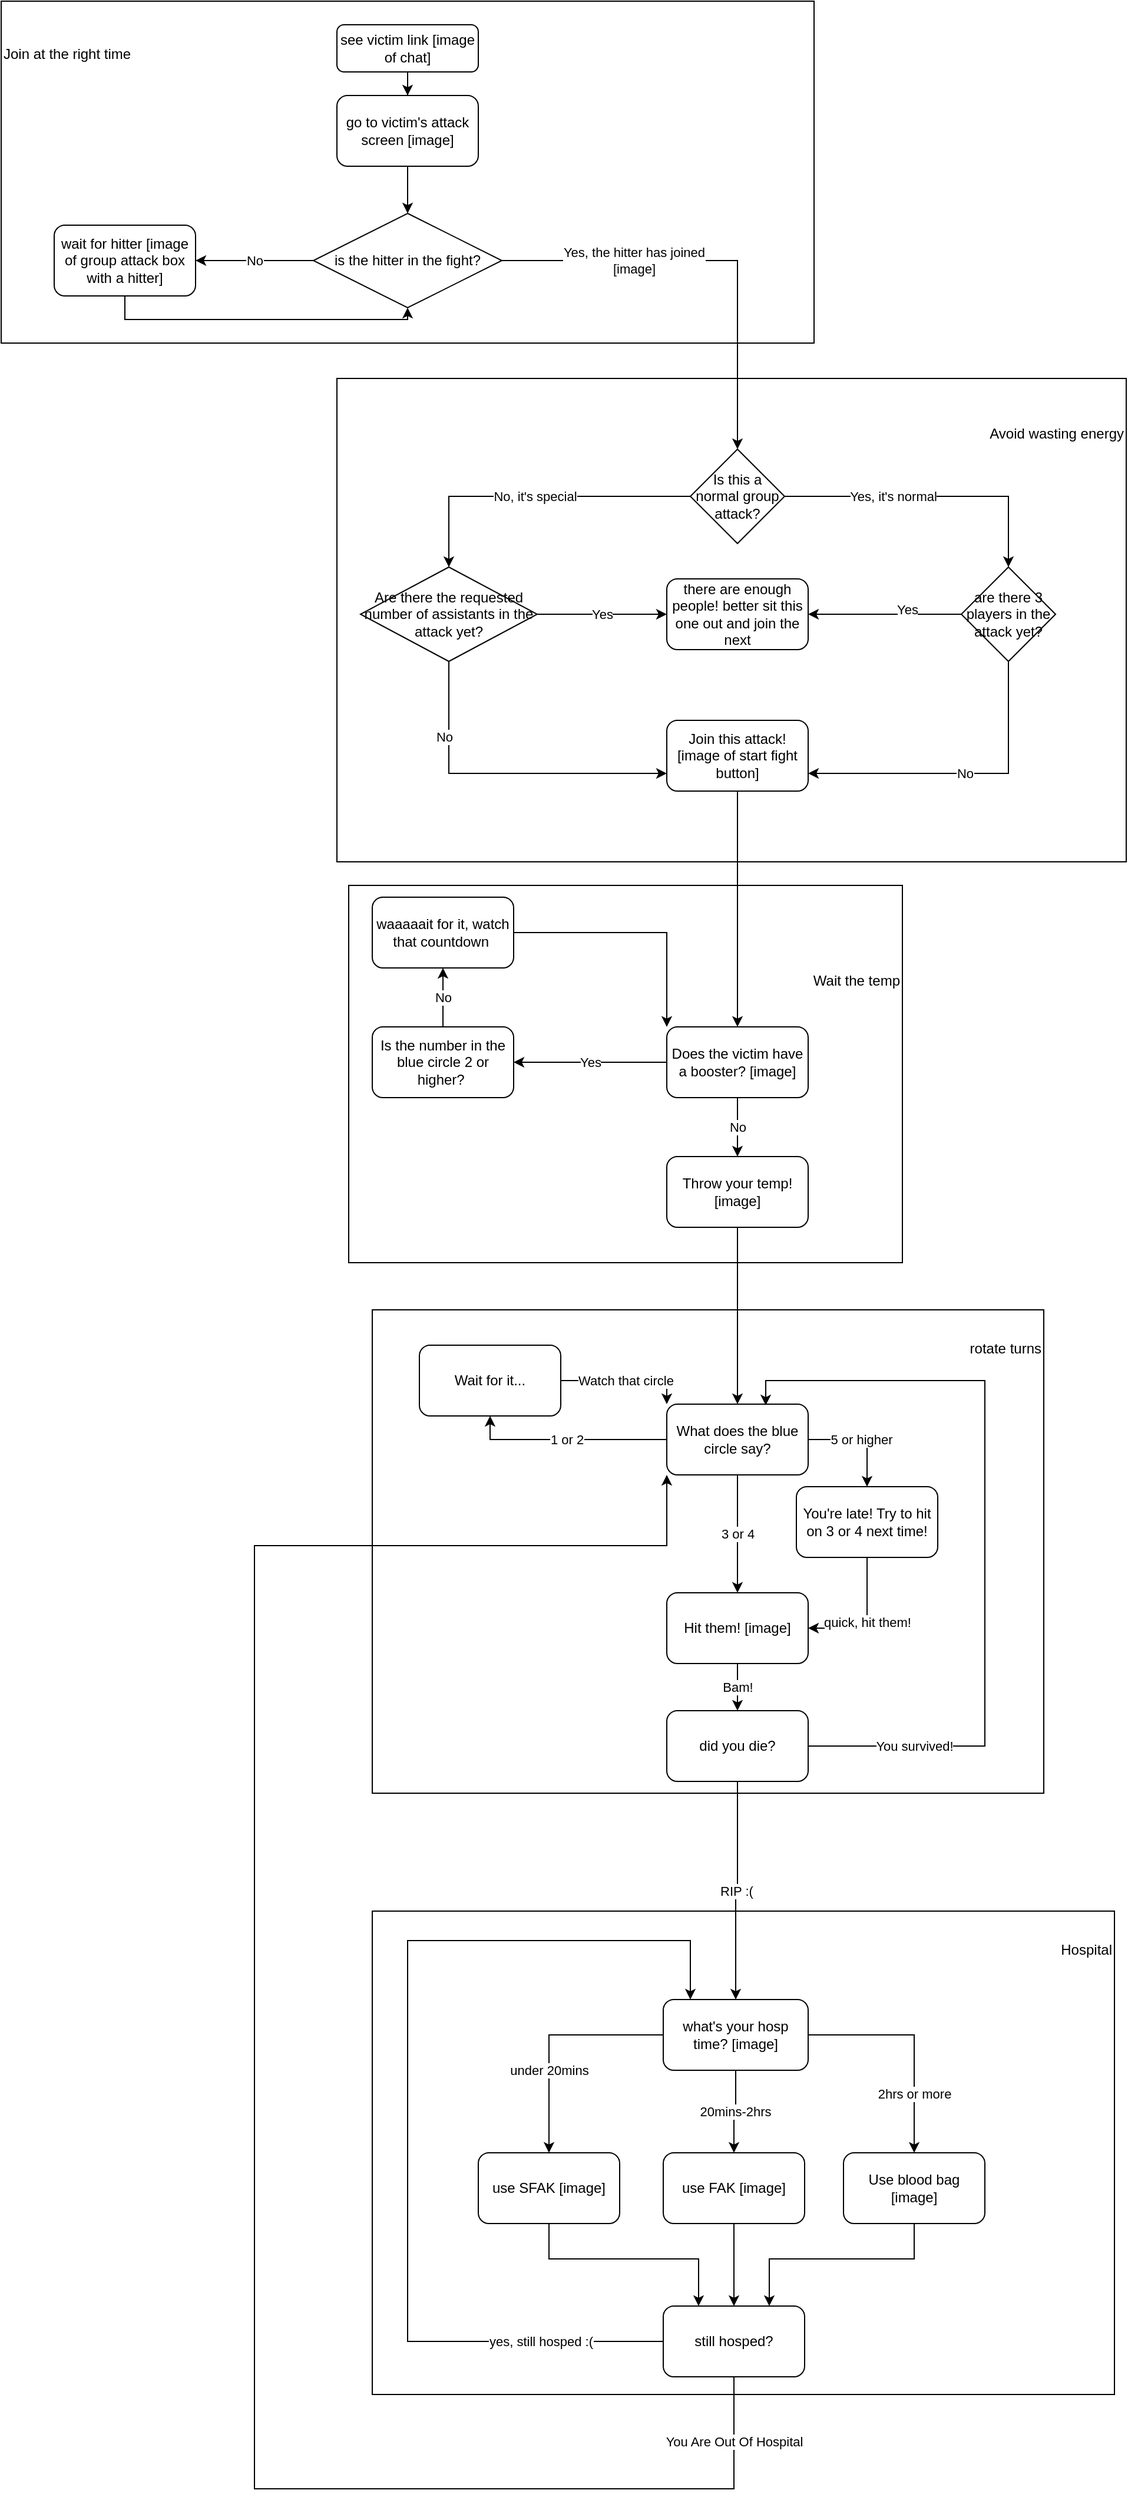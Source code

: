 <mxfile version="15.8.6" type="github">
  <diagram id="C5RBs43oDa-KdzZeNtuy" name="Page-1">
    <mxGraphModel dx="2209" dy="773" grid="1" gridSize="10" guides="1" tooltips="1" connect="1" arrows="1" fold="1" page="1" pageScale="1" pageWidth="827" pageHeight="1169" math="0" shadow="0">
      <root>
        <mxCell id="WIyWlLk6GJQsqaUBKTNV-0" />
        <mxCell id="WIyWlLk6GJQsqaUBKTNV-1" parent="WIyWlLk6GJQsqaUBKTNV-0" />
        <mxCell id="d0LsyiPQaal6j7EJQ6Qx-78" value="" style="group" vertex="1" connectable="0" parent="WIyWlLk6GJQsqaUBKTNV-1">
          <mxGeometry x="160" y="820" width="470" height="320" as="geometry" />
        </mxCell>
        <mxCell id="d0LsyiPQaal6j7EJQ6Qx-42" value="Wait the temp&lt;br&gt;&lt;br&gt;&lt;br&gt;&lt;br&gt;&lt;br&gt;&lt;br&gt;&lt;br&gt;&lt;br&gt;&lt;br&gt;&lt;br&gt;&lt;br&gt;&lt;br&gt;" style="rounded=0;whiteSpace=wrap;html=1;align=right;" vertex="1" parent="d0LsyiPQaal6j7EJQ6Qx-78">
          <mxGeometry width="470" height="320" as="geometry" />
        </mxCell>
        <mxCell id="d0LsyiPQaal6j7EJQ6Qx-33" value="Does the victim have a booster? [image]" style="rounded=1;whiteSpace=wrap;html=1;" vertex="1" parent="d0LsyiPQaal6j7EJQ6Qx-78">
          <mxGeometry x="270" y="120" width="120" height="60" as="geometry" />
        </mxCell>
        <mxCell id="d0LsyiPQaal6j7EJQ6Qx-34" value="Is the number in the blue circle 2 or higher?&amp;nbsp;" style="rounded=1;whiteSpace=wrap;html=1;" vertex="1" parent="d0LsyiPQaal6j7EJQ6Qx-78">
          <mxGeometry x="20" y="120" width="120" height="60" as="geometry" />
        </mxCell>
        <mxCell id="d0LsyiPQaal6j7EJQ6Qx-36" value="Yes" style="edgeStyle=orthogonalEdgeStyle;rounded=0;orthogonalLoop=1;jettySize=auto;html=1;entryX=1;entryY=0.5;entryDx=0;entryDy=0;" edge="1" parent="d0LsyiPQaal6j7EJQ6Qx-78" source="d0LsyiPQaal6j7EJQ6Qx-33" target="d0LsyiPQaal6j7EJQ6Qx-34">
          <mxGeometry relative="1" as="geometry" />
        </mxCell>
        <mxCell id="d0LsyiPQaal6j7EJQ6Qx-38" style="edgeStyle=orthogonalEdgeStyle;rounded=0;orthogonalLoop=1;jettySize=auto;html=1;entryX=0;entryY=0;entryDx=0;entryDy=0;" edge="1" parent="d0LsyiPQaal6j7EJQ6Qx-78" source="d0LsyiPQaal6j7EJQ6Qx-35" target="d0LsyiPQaal6j7EJQ6Qx-33">
          <mxGeometry relative="1" as="geometry" />
        </mxCell>
        <mxCell id="d0LsyiPQaal6j7EJQ6Qx-35" value="waaaaait for it, watch that countdown&amp;nbsp;" style="rounded=1;whiteSpace=wrap;html=1;" vertex="1" parent="d0LsyiPQaal6j7EJQ6Qx-78">
          <mxGeometry x="20" y="10" width="120" height="60" as="geometry" />
        </mxCell>
        <mxCell id="d0LsyiPQaal6j7EJQ6Qx-37" value="No" style="edgeStyle=orthogonalEdgeStyle;rounded=0;orthogonalLoop=1;jettySize=auto;html=1;entryX=0.5;entryY=1;entryDx=0;entryDy=0;" edge="1" parent="d0LsyiPQaal6j7EJQ6Qx-78" source="d0LsyiPQaal6j7EJQ6Qx-34" target="d0LsyiPQaal6j7EJQ6Qx-35">
          <mxGeometry relative="1" as="geometry" />
        </mxCell>
        <mxCell id="d0LsyiPQaal6j7EJQ6Qx-40" value="Throw your temp! [image]" style="rounded=1;whiteSpace=wrap;html=1;" vertex="1" parent="d0LsyiPQaal6j7EJQ6Qx-78">
          <mxGeometry x="270" y="230" width="120" height="60" as="geometry" />
        </mxCell>
        <mxCell id="d0LsyiPQaal6j7EJQ6Qx-41" value="No" style="edgeStyle=orthogonalEdgeStyle;rounded=0;orthogonalLoop=1;jettySize=auto;html=1;" edge="1" parent="d0LsyiPQaal6j7EJQ6Qx-78" source="d0LsyiPQaal6j7EJQ6Qx-33" target="d0LsyiPQaal6j7EJQ6Qx-40">
          <mxGeometry relative="1" as="geometry" />
        </mxCell>
        <mxCell id="d0LsyiPQaal6j7EJQ6Qx-79" value="" style="group" vertex="1" connectable="0" parent="WIyWlLk6GJQsqaUBKTNV-1">
          <mxGeometry x="180" y="1180" width="570" height="410" as="geometry" />
        </mxCell>
        <mxCell id="d0LsyiPQaal6j7EJQ6Qx-54" value="rotate turns&lt;br&gt;&lt;br&gt;&lt;br&gt;&lt;br&gt;&lt;br&gt;&lt;br&gt;&lt;br&gt;&lt;br&gt;&lt;br&gt;&lt;br&gt;&lt;br&gt;&lt;br&gt;&lt;br&gt;&lt;br&gt;&lt;br&gt;&lt;br&gt;&lt;br&gt;&lt;br&gt;&lt;br&gt;&lt;br&gt;&lt;br&gt;&lt;br&gt;&lt;br&gt;&lt;br&gt;&lt;br&gt;" style="rounded=0;whiteSpace=wrap;html=1;align=right;" vertex="1" parent="d0LsyiPQaal6j7EJQ6Qx-79">
          <mxGeometry width="570" height="410" as="geometry" />
        </mxCell>
        <mxCell id="d0LsyiPQaal6j7EJQ6Qx-44" value="What does the blue circle say?" style="rounded=1;whiteSpace=wrap;html=1;" vertex="1" parent="d0LsyiPQaal6j7EJQ6Qx-79">
          <mxGeometry x="250" y="80" width="120" height="60" as="geometry" />
        </mxCell>
        <mxCell id="d0LsyiPQaal6j7EJQ6Qx-52" value="Watch that circle" style="edgeStyle=orthogonalEdgeStyle;rounded=0;orthogonalLoop=1;jettySize=auto;html=1;entryX=0;entryY=0;entryDx=0;entryDy=0;" edge="1" parent="d0LsyiPQaal6j7EJQ6Qx-79" source="d0LsyiPQaal6j7EJQ6Qx-46" target="d0LsyiPQaal6j7EJQ6Qx-44">
          <mxGeometry relative="1" as="geometry" />
        </mxCell>
        <mxCell id="d0LsyiPQaal6j7EJQ6Qx-46" value="Wait for it..." style="rounded=1;whiteSpace=wrap;html=1;" vertex="1" parent="d0LsyiPQaal6j7EJQ6Qx-79">
          <mxGeometry x="40" y="30" width="120" height="60" as="geometry" />
        </mxCell>
        <mxCell id="d0LsyiPQaal6j7EJQ6Qx-49" value="1 or 2" style="edgeStyle=orthogonalEdgeStyle;rounded=0;orthogonalLoop=1;jettySize=auto;html=1;entryX=0.5;entryY=1;entryDx=0;entryDy=0;" edge="1" parent="d0LsyiPQaal6j7EJQ6Qx-79" source="d0LsyiPQaal6j7EJQ6Qx-44" target="d0LsyiPQaal6j7EJQ6Qx-46">
          <mxGeometry relative="1" as="geometry" />
        </mxCell>
        <mxCell id="d0LsyiPQaal6j7EJQ6Qx-47" value="You&#39;re late! Try to hit on 3 or 4 next time!" style="rounded=1;whiteSpace=wrap;html=1;" vertex="1" parent="d0LsyiPQaal6j7EJQ6Qx-79">
          <mxGeometry x="360" y="150" width="120" height="60" as="geometry" />
        </mxCell>
        <mxCell id="d0LsyiPQaal6j7EJQ6Qx-48" value="5 or higher" style="edgeStyle=orthogonalEdgeStyle;rounded=0;orthogonalLoop=1;jettySize=auto;html=1;entryX=0.5;entryY=0;entryDx=0;entryDy=0;exitX=1;exitY=0.5;exitDx=0;exitDy=0;" edge="1" parent="d0LsyiPQaal6j7EJQ6Qx-79" source="d0LsyiPQaal6j7EJQ6Qx-44" target="d0LsyiPQaal6j7EJQ6Qx-47">
          <mxGeometry relative="1" as="geometry" />
        </mxCell>
        <mxCell id="d0LsyiPQaal6j7EJQ6Qx-50" value="Hit them! [image]" style="rounded=1;whiteSpace=wrap;html=1;" vertex="1" parent="d0LsyiPQaal6j7EJQ6Qx-79">
          <mxGeometry x="250" y="240" width="120" height="60" as="geometry" />
        </mxCell>
        <mxCell id="d0LsyiPQaal6j7EJQ6Qx-51" value="3 or 4" style="edgeStyle=orthogonalEdgeStyle;rounded=0;orthogonalLoop=1;jettySize=auto;html=1;" edge="1" parent="d0LsyiPQaal6j7EJQ6Qx-79" source="d0LsyiPQaal6j7EJQ6Qx-44" target="d0LsyiPQaal6j7EJQ6Qx-50">
          <mxGeometry relative="1" as="geometry" />
        </mxCell>
        <mxCell id="d0LsyiPQaal6j7EJQ6Qx-53" value="quick, hit them!" style="edgeStyle=orthogonalEdgeStyle;rounded=0;orthogonalLoop=1;jettySize=auto;html=1;entryX=1;entryY=0.5;entryDx=0;entryDy=0;exitX=0.5;exitY=1;exitDx=0;exitDy=0;" edge="1" parent="d0LsyiPQaal6j7EJQ6Qx-79" source="d0LsyiPQaal6j7EJQ6Qx-47" target="d0LsyiPQaal6j7EJQ6Qx-50">
          <mxGeometry relative="1" as="geometry" />
        </mxCell>
        <mxCell id="d0LsyiPQaal6j7EJQ6Qx-59" value="You survived!&lt;br&gt;" style="edgeStyle=orthogonalEdgeStyle;rounded=0;orthogonalLoop=1;jettySize=auto;html=1;entryX=0.7;entryY=0.017;entryDx=0;entryDy=0;entryPerimeter=0;" edge="1" parent="d0LsyiPQaal6j7EJQ6Qx-79" source="d0LsyiPQaal6j7EJQ6Qx-57" target="d0LsyiPQaal6j7EJQ6Qx-44">
          <mxGeometry x="-0.73" relative="1" as="geometry">
            <Array as="points">
              <mxPoint x="520" y="370" />
              <mxPoint x="520" y="60" />
              <mxPoint x="334" y="60" />
            </Array>
            <mxPoint as="offset" />
          </mxGeometry>
        </mxCell>
        <mxCell id="d0LsyiPQaal6j7EJQ6Qx-57" value="did you die?" style="rounded=1;whiteSpace=wrap;html=1;" vertex="1" parent="d0LsyiPQaal6j7EJQ6Qx-79">
          <mxGeometry x="250" y="340" width="120" height="60" as="geometry" />
        </mxCell>
        <mxCell id="d0LsyiPQaal6j7EJQ6Qx-58" value="Bam!" style="edgeStyle=orthogonalEdgeStyle;rounded=0;orthogonalLoop=1;jettySize=auto;html=1;entryX=0.5;entryY=0;entryDx=0;entryDy=0;" edge="1" parent="d0LsyiPQaal6j7EJQ6Qx-79" source="d0LsyiPQaal6j7EJQ6Qx-50" target="d0LsyiPQaal6j7EJQ6Qx-57">
          <mxGeometry relative="1" as="geometry" />
        </mxCell>
        <mxCell id="d0LsyiPQaal6j7EJQ6Qx-80" value="" style="group" vertex="1" connectable="0" parent="WIyWlLk6GJQsqaUBKTNV-1">
          <mxGeometry x="150" y="390" width="670" height="410" as="geometry" />
        </mxCell>
        <mxCell id="d0LsyiPQaal6j7EJQ6Qx-31" value="Avoid wasting energy&lt;br&gt;&lt;br&gt;&lt;br&gt;&lt;br&gt;&lt;br&gt;&lt;br&gt;&lt;br&gt;&lt;br&gt;&lt;br&gt;&lt;br&gt;&lt;br&gt;&lt;br&gt;&lt;br&gt;&lt;br&gt;&lt;br&gt;&lt;br&gt;&lt;br&gt;&lt;br&gt;&lt;br&gt;&lt;br&gt;&lt;br&gt;&lt;br&gt;&lt;br&gt;" style="rounded=0;whiteSpace=wrap;html=1;align=right;" vertex="1" parent="d0LsyiPQaal6j7EJQ6Qx-80">
          <mxGeometry width="670" height="410" as="geometry" />
        </mxCell>
        <mxCell id="d0LsyiPQaal6j7EJQ6Qx-10" value="Is this a normal group attack?" style="rhombus;whiteSpace=wrap;html=1;" vertex="1" parent="d0LsyiPQaal6j7EJQ6Qx-80">
          <mxGeometry x="300" y="60" width="80" height="80" as="geometry" />
        </mxCell>
        <mxCell id="d0LsyiPQaal6j7EJQ6Qx-13" value="Are there the requested number of assistants in the attack yet?" style="rhombus;whiteSpace=wrap;html=1;" vertex="1" parent="d0LsyiPQaal6j7EJQ6Qx-80">
          <mxGeometry x="20" y="160" width="150" height="80" as="geometry" />
        </mxCell>
        <mxCell id="d0LsyiPQaal6j7EJQ6Qx-15" value="No, it&#39;s special&lt;br&gt;" style="edgeStyle=orthogonalEdgeStyle;rounded=0;orthogonalLoop=1;jettySize=auto;html=1;entryX=0.5;entryY=0;entryDx=0;entryDy=0;exitX=0;exitY=0.5;exitDx=0;exitDy=0;" edge="1" parent="d0LsyiPQaal6j7EJQ6Qx-80" source="d0LsyiPQaal6j7EJQ6Qx-10" target="d0LsyiPQaal6j7EJQ6Qx-13">
          <mxGeometry relative="1" as="geometry">
            <mxPoint x="180" y="170" as="targetPoint" />
            <mxPoint x="295" y="110" as="sourcePoint" />
            <Array as="points">
              <mxPoint x="95" y="100" />
            </Array>
          </mxGeometry>
        </mxCell>
        <mxCell id="d0LsyiPQaal6j7EJQ6Qx-14" value="are there 3 players in the attack yet?" style="rhombus;whiteSpace=wrap;html=1;" vertex="1" parent="d0LsyiPQaal6j7EJQ6Qx-80">
          <mxGeometry x="530" y="160" width="80" height="80" as="geometry" />
        </mxCell>
        <mxCell id="d0LsyiPQaal6j7EJQ6Qx-16" style="edgeStyle=orthogonalEdgeStyle;rounded=0;orthogonalLoop=1;jettySize=auto;html=1;exitX=1;exitY=0.5;exitDx=0;exitDy=0;" edge="1" parent="d0LsyiPQaal6j7EJQ6Qx-80" source="d0LsyiPQaal6j7EJQ6Qx-10" target="d0LsyiPQaal6j7EJQ6Qx-14">
          <mxGeometry relative="1" as="geometry" />
        </mxCell>
        <mxCell id="d0LsyiPQaal6j7EJQ6Qx-18" value="Yes, it&#39;s normal" style="edgeLabel;html=1;align=center;verticalAlign=middle;resizable=0;points=[];" vertex="1" connectable="0" parent="d0LsyiPQaal6j7EJQ6Qx-16">
          <mxGeometry x="-0.267" relative="1" as="geometry">
            <mxPoint as="offset" />
          </mxGeometry>
        </mxCell>
        <mxCell id="d0LsyiPQaal6j7EJQ6Qx-20" value="there are enough people! better sit this one out and join the next" style="rounded=1;whiteSpace=wrap;html=1;" vertex="1" parent="d0LsyiPQaal6j7EJQ6Qx-80">
          <mxGeometry x="280" y="170" width="120" height="60" as="geometry" />
        </mxCell>
        <mxCell id="d0LsyiPQaal6j7EJQ6Qx-22" value="Yes" style="edgeStyle=orthogonalEdgeStyle;rounded=0;orthogonalLoop=1;jettySize=auto;html=1;entryX=0;entryY=0.5;entryDx=0;entryDy=0;" edge="1" parent="d0LsyiPQaal6j7EJQ6Qx-80" source="d0LsyiPQaal6j7EJQ6Qx-13" target="d0LsyiPQaal6j7EJQ6Qx-20">
          <mxGeometry relative="1" as="geometry" />
        </mxCell>
        <mxCell id="d0LsyiPQaal6j7EJQ6Qx-23" style="edgeStyle=orthogonalEdgeStyle;rounded=0;orthogonalLoop=1;jettySize=auto;html=1;entryX=1;entryY=0.5;entryDx=0;entryDy=0;" edge="1" parent="d0LsyiPQaal6j7EJQ6Qx-80" source="d0LsyiPQaal6j7EJQ6Qx-14" target="d0LsyiPQaal6j7EJQ6Qx-20">
          <mxGeometry relative="1" as="geometry" />
        </mxCell>
        <mxCell id="d0LsyiPQaal6j7EJQ6Qx-24" value="Yes" style="edgeLabel;html=1;align=center;verticalAlign=middle;resizable=0;points=[];" vertex="1" connectable="0" parent="d0LsyiPQaal6j7EJQ6Qx-23">
          <mxGeometry x="-0.292" y="-4" relative="1" as="geometry">
            <mxPoint as="offset" />
          </mxGeometry>
        </mxCell>
        <mxCell id="d0LsyiPQaal6j7EJQ6Qx-25" value="Join this attack! [image of start fight button]" style="rounded=1;whiteSpace=wrap;html=1;" vertex="1" parent="d0LsyiPQaal6j7EJQ6Qx-80">
          <mxGeometry x="280" y="290" width="120" height="60" as="geometry" />
        </mxCell>
        <mxCell id="d0LsyiPQaal6j7EJQ6Qx-26" style="edgeStyle=orthogonalEdgeStyle;rounded=0;orthogonalLoop=1;jettySize=auto;html=1;entryX=0;entryY=0.75;entryDx=0;entryDy=0;" edge="1" parent="d0LsyiPQaal6j7EJQ6Qx-80" source="d0LsyiPQaal6j7EJQ6Qx-13" target="d0LsyiPQaal6j7EJQ6Qx-25">
          <mxGeometry relative="1" as="geometry">
            <Array as="points">
              <mxPoint x="95" y="335" />
            </Array>
          </mxGeometry>
        </mxCell>
        <mxCell id="d0LsyiPQaal6j7EJQ6Qx-28" value="No" style="edgeLabel;html=1;align=center;verticalAlign=middle;resizable=0;points=[];" vertex="1" connectable="0" parent="d0LsyiPQaal6j7EJQ6Qx-26">
          <mxGeometry x="-0.543" y="-4" relative="1" as="geometry">
            <mxPoint as="offset" />
          </mxGeometry>
        </mxCell>
        <mxCell id="d0LsyiPQaal6j7EJQ6Qx-27" value="No" style="edgeStyle=orthogonalEdgeStyle;rounded=0;orthogonalLoop=1;jettySize=auto;html=1;entryX=1;entryY=0.75;entryDx=0;entryDy=0;" edge="1" parent="d0LsyiPQaal6j7EJQ6Qx-80" source="d0LsyiPQaal6j7EJQ6Qx-14" target="d0LsyiPQaal6j7EJQ6Qx-25">
          <mxGeometry relative="1" as="geometry">
            <Array as="points">
              <mxPoint x="570" y="335" />
            </Array>
          </mxGeometry>
        </mxCell>
        <mxCell id="d0LsyiPQaal6j7EJQ6Qx-81" value="" style="group" vertex="1" connectable="0" parent="WIyWlLk6GJQsqaUBKTNV-1">
          <mxGeometry x="-135" y="70" width="690" height="290" as="geometry" />
        </mxCell>
        <mxCell id="d0LsyiPQaal6j7EJQ6Qx-29" value="Join at the right time&lt;br&gt;&lt;br&gt;&lt;br&gt;&lt;br&gt;&lt;br&gt;&lt;br&gt;&lt;br&gt;&lt;br&gt;&lt;br&gt;&lt;br&gt;&lt;br&gt;&lt;br&gt;&lt;br&gt;&lt;br&gt;&lt;br&gt;" style="rounded=0;whiteSpace=wrap;html=1;align=left;" vertex="1" parent="d0LsyiPQaal6j7EJQ6Qx-81">
          <mxGeometry width="690" height="290" as="geometry" />
        </mxCell>
        <mxCell id="WIyWlLk6GJQsqaUBKTNV-3" value="see victim link [image of chat]" style="rounded=1;whiteSpace=wrap;html=1;fontSize=12;glass=0;strokeWidth=1;shadow=0;" parent="d0LsyiPQaal6j7EJQ6Qx-81" vertex="1">
          <mxGeometry x="285" y="20" width="120" height="40" as="geometry" />
        </mxCell>
        <mxCell id="d0LsyiPQaal6j7EJQ6Qx-0" value="go to victim&#39;s attack screen [image]" style="rounded=1;whiteSpace=wrap;html=1;" vertex="1" parent="d0LsyiPQaal6j7EJQ6Qx-81">
          <mxGeometry x="285" y="80" width="120" height="60" as="geometry" />
        </mxCell>
        <mxCell id="d0LsyiPQaal6j7EJQ6Qx-2" style="edgeStyle=orthogonalEdgeStyle;rounded=0;orthogonalLoop=1;jettySize=auto;html=1;entryX=0.5;entryY=0;entryDx=0;entryDy=0;" edge="1" parent="d0LsyiPQaal6j7EJQ6Qx-81" source="WIyWlLk6GJQsqaUBKTNV-3" target="d0LsyiPQaal6j7EJQ6Qx-0">
          <mxGeometry relative="1" as="geometry" />
        </mxCell>
        <mxCell id="d0LsyiPQaal6j7EJQ6Qx-3" value="is the hitter in the fight?" style="rhombus;whiteSpace=wrap;html=1;" vertex="1" parent="d0LsyiPQaal6j7EJQ6Qx-81">
          <mxGeometry x="265" y="180" width="160" height="80" as="geometry" />
        </mxCell>
        <mxCell id="d0LsyiPQaal6j7EJQ6Qx-5" style="edgeStyle=orthogonalEdgeStyle;rounded=0;orthogonalLoop=1;jettySize=auto;html=1;entryX=0.5;entryY=0;entryDx=0;entryDy=0;" edge="1" parent="d0LsyiPQaal6j7EJQ6Qx-81" source="d0LsyiPQaal6j7EJQ6Qx-0" target="d0LsyiPQaal6j7EJQ6Qx-3">
          <mxGeometry relative="1" as="geometry" />
        </mxCell>
        <mxCell id="d0LsyiPQaal6j7EJQ6Qx-8" style="edgeStyle=orthogonalEdgeStyle;rounded=0;orthogonalLoop=1;jettySize=auto;html=1;entryX=0.5;entryY=1;entryDx=0;entryDy=0;exitX=0.5;exitY=1;exitDx=0;exitDy=0;" edge="1" parent="d0LsyiPQaal6j7EJQ6Qx-81" source="d0LsyiPQaal6j7EJQ6Qx-6" target="d0LsyiPQaal6j7EJQ6Qx-3">
          <mxGeometry relative="1" as="geometry" />
        </mxCell>
        <mxCell id="d0LsyiPQaal6j7EJQ6Qx-6" value="wait for hitter [image of group attack box with a hitter]" style="rounded=1;whiteSpace=wrap;html=1;" vertex="1" parent="d0LsyiPQaal6j7EJQ6Qx-81">
          <mxGeometry x="45" y="190" width="120" height="60" as="geometry" />
        </mxCell>
        <object label="No" No="" id="d0LsyiPQaal6j7EJQ6Qx-7">
          <mxCell style="edgeStyle=orthogonalEdgeStyle;rounded=0;orthogonalLoop=1;jettySize=auto;html=1;" edge="1" parent="d0LsyiPQaal6j7EJQ6Qx-81" source="d0LsyiPQaal6j7EJQ6Qx-3" target="d0LsyiPQaal6j7EJQ6Qx-6">
            <mxGeometry relative="1" as="geometry" />
          </mxCell>
        </object>
        <mxCell id="d0LsyiPQaal6j7EJQ6Qx-11" style="edgeStyle=orthogonalEdgeStyle;rounded=0;orthogonalLoop=1;jettySize=auto;html=1;entryX=0.5;entryY=0;entryDx=0;entryDy=0;exitX=1;exitY=0.5;exitDx=0;exitDy=0;" edge="1" parent="WIyWlLk6GJQsqaUBKTNV-1" source="d0LsyiPQaal6j7EJQ6Qx-3" target="d0LsyiPQaal6j7EJQ6Qx-10">
          <mxGeometry relative="1" as="geometry" />
        </mxCell>
        <mxCell id="d0LsyiPQaal6j7EJQ6Qx-19" value="Yes, the hitter has joined&lt;br&gt;[image]" style="edgeLabel;html=1;align=center;verticalAlign=middle;resizable=0;points=[];" vertex="1" connectable="0" parent="d0LsyiPQaal6j7EJQ6Qx-11">
          <mxGeometry x="-0.38" relative="1" as="geometry">
            <mxPoint as="offset" />
          </mxGeometry>
        </mxCell>
        <mxCell id="d0LsyiPQaal6j7EJQ6Qx-39" style="edgeStyle=orthogonalEdgeStyle;rounded=0;orthogonalLoop=1;jettySize=auto;html=1;entryX=0.5;entryY=0;entryDx=0;entryDy=0;exitX=0.5;exitY=1;exitDx=0;exitDy=0;" edge="1" parent="WIyWlLk6GJQsqaUBKTNV-1" source="d0LsyiPQaal6j7EJQ6Qx-25" target="d0LsyiPQaal6j7EJQ6Qx-33">
          <mxGeometry relative="1" as="geometry" />
        </mxCell>
        <mxCell id="d0LsyiPQaal6j7EJQ6Qx-45" style="edgeStyle=orthogonalEdgeStyle;rounded=0;orthogonalLoop=1;jettySize=auto;html=1;" edge="1" parent="WIyWlLk6GJQsqaUBKTNV-1" source="d0LsyiPQaal6j7EJQ6Qx-40" target="d0LsyiPQaal6j7EJQ6Qx-44">
          <mxGeometry relative="1" as="geometry" />
        </mxCell>
        <mxCell id="d0LsyiPQaal6j7EJQ6Qx-83" value="" style="group" vertex="1" connectable="0" parent="WIyWlLk6GJQsqaUBKTNV-1">
          <mxGeometry x="180" y="1690" width="630" height="410" as="geometry" />
        </mxCell>
        <mxCell id="d0LsyiPQaal6j7EJQ6Qx-75" value="Hospital&lt;br&gt;&lt;br&gt;&lt;br&gt;&lt;br&gt;&lt;br&gt;&lt;br&gt;&lt;br&gt;&lt;br&gt;&lt;br&gt;&lt;br&gt;&lt;br&gt;&lt;br&gt;&lt;br&gt;&lt;br&gt;&lt;br&gt;&lt;br&gt;&lt;br&gt;&lt;br&gt;&lt;br&gt;&lt;br&gt;&lt;br&gt;&lt;br&gt;&lt;br&gt;&lt;br&gt;&lt;br&gt;" style="rounded=0;whiteSpace=wrap;html=1;align=right;" vertex="1" parent="d0LsyiPQaal6j7EJQ6Qx-83">
          <mxGeometry width="630" height="410" as="geometry" />
        </mxCell>
        <mxCell id="d0LsyiPQaal6j7EJQ6Qx-60" value="what&#39;s your hosp time? [image]" style="rounded=1;whiteSpace=wrap;html=1;" vertex="1" parent="d0LsyiPQaal6j7EJQ6Qx-83">
          <mxGeometry x="247" y="75" width="123" height="60" as="geometry" />
        </mxCell>
        <mxCell id="d0LsyiPQaal6j7EJQ6Qx-61" value="use SFAK [image]" style="rounded=1;whiteSpace=wrap;html=1;" vertex="1" parent="d0LsyiPQaal6j7EJQ6Qx-83">
          <mxGeometry x="90" y="205" width="120" height="60" as="geometry" />
        </mxCell>
        <mxCell id="d0LsyiPQaal6j7EJQ6Qx-64" value="under 20mins" style="edgeStyle=orthogonalEdgeStyle;rounded=0;orthogonalLoop=1;jettySize=auto;html=1;exitX=0;exitY=0.5;exitDx=0;exitDy=0;" edge="1" parent="d0LsyiPQaal6j7EJQ6Qx-83" source="d0LsyiPQaal6j7EJQ6Qx-60" target="d0LsyiPQaal6j7EJQ6Qx-61">
          <mxGeometry x="0.289" relative="1" as="geometry">
            <Array as="points">
              <mxPoint x="150" y="105" />
            </Array>
            <mxPoint as="offset" />
          </mxGeometry>
        </mxCell>
        <mxCell id="d0LsyiPQaal6j7EJQ6Qx-62" value="use FAK [image]" style="rounded=1;whiteSpace=wrap;html=1;" vertex="1" parent="d0LsyiPQaal6j7EJQ6Qx-83">
          <mxGeometry x="247" y="205" width="120" height="60" as="geometry" />
        </mxCell>
        <mxCell id="d0LsyiPQaal6j7EJQ6Qx-67" value="20mins-2hrs" style="edgeStyle=orthogonalEdgeStyle;rounded=0;orthogonalLoop=1;jettySize=auto;html=1;" edge="1" parent="d0LsyiPQaal6j7EJQ6Qx-83" source="d0LsyiPQaal6j7EJQ6Qx-60" target="d0LsyiPQaal6j7EJQ6Qx-62">
          <mxGeometry relative="1" as="geometry" />
        </mxCell>
        <mxCell id="d0LsyiPQaal6j7EJQ6Qx-63" value="Use blood bag [image]" style="rounded=1;whiteSpace=wrap;html=1;" vertex="1" parent="d0LsyiPQaal6j7EJQ6Qx-83">
          <mxGeometry x="400" y="205" width="120" height="60" as="geometry" />
        </mxCell>
        <mxCell id="d0LsyiPQaal6j7EJQ6Qx-69" value="2hrs or more" style="edgeStyle=orthogonalEdgeStyle;rounded=0;orthogonalLoop=1;jettySize=auto;html=1;" edge="1" parent="d0LsyiPQaal6j7EJQ6Qx-83" source="d0LsyiPQaal6j7EJQ6Qx-60" target="d0LsyiPQaal6j7EJQ6Qx-63">
          <mxGeometry x="0.474" relative="1" as="geometry">
            <mxPoint as="offset" />
          </mxGeometry>
        </mxCell>
        <mxCell id="d0LsyiPQaal6j7EJQ6Qx-74" value="yes, still hosped :(" style="edgeStyle=orthogonalEdgeStyle;rounded=0;orthogonalLoop=1;jettySize=auto;html=1;startArrow=none;exitX=0;exitY=0.5;exitDx=0;exitDy=0;" edge="1" parent="d0LsyiPQaal6j7EJQ6Qx-83" source="d0LsyiPQaal6j7EJQ6Qx-70">
          <mxGeometry x="-0.753" relative="1" as="geometry">
            <mxPoint x="270" y="75" as="targetPoint" />
            <Array as="points">
              <mxPoint x="30" y="365" />
              <mxPoint x="30" y="25" />
              <mxPoint x="270" y="25" />
            </Array>
            <mxPoint as="offset" />
          </mxGeometry>
        </mxCell>
        <mxCell id="d0LsyiPQaal6j7EJQ6Qx-70" value="still hosped?" style="rounded=1;whiteSpace=wrap;html=1;" vertex="1" parent="d0LsyiPQaal6j7EJQ6Qx-83">
          <mxGeometry x="247" y="335" width="120" height="60" as="geometry" />
        </mxCell>
        <mxCell id="d0LsyiPQaal6j7EJQ6Qx-72" style="edgeStyle=orthogonalEdgeStyle;rounded=0;orthogonalLoop=1;jettySize=auto;html=1;entryX=0.25;entryY=0;entryDx=0;entryDy=0;" edge="1" parent="d0LsyiPQaal6j7EJQ6Qx-83" source="d0LsyiPQaal6j7EJQ6Qx-61" target="d0LsyiPQaal6j7EJQ6Qx-70">
          <mxGeometry relative="1" as="geometry">
            <Array as="points">
              <mxPoint x="150" y="295" />
              <mxPoint x="277" y="295" />
            </Array>
          </mxGeometry>
        </mxCell>
        <mxCell id="d0LsyiPQaal6j7EJQ6Qx-71" style="edgeStyle=orthogonalEdgeStyle;rounded=0;orthogonalLoop=1;jettySize=auto;html=1;" edge="1" parent="d0LsyiPQaal6j7EJQ6Qx-83" source="d0LsyiPQaal6j7EJQ6Qx-62" target="d0LsyiPQaal6j7EJQ6Qx-70">
          <mxGeometry relative="1" as="geometry" />
        </mxCell>
        <mxCell id="d0LsyiPQaal6j7EJQ6Qx-73" style="edgeStyle=orthogonalEdgeStyle;rounded=0;orthogonalLoop=1;jettySize=auto;html=1;entryX=0.75;entryY=0;entryDx=0;entryDy=0;" edge="1" parent="d0LsyiPQaal6j7EJQ6Qx-83" source="d0LsyiPQaal6j7EJQ6Qx-63" target="d0LsyiPQaal6j7EJQ6Qx-70">
          <mxGeometry relative="1" as="geometry">
            <Array as="points">
              <mxPoint x="460" y="295" />
              <mxPoint x="337" y="295" />
            </Array>
          </mxGeometry>
        </mxCell>
        <mxCell id="d0LsyiPQaal6j7EJQ6Qx-82" value="RIP :(&lt;br&gt;" style="edgeStyle=orthogonalEdgeStyle;rounded=0;orthogonalLoop=1;jettySize=auto;html=1;entryX=0.5;entryY=0;entryDx=0;entryDy=0;" edge="1" parent="WIyWlLk6GJQsqaUBKTNV-1" source="d0LsyiPQaal6j7EJQ6Qx-57" target="d0LsyiPQaal6j7EJQ6Qx-60">
          <mxGeometry relative="1" as="geometry" />
        </mxCell>
        <mxCell id="d0LsyiPQaal6j7EJQ6Qx-84" value="You Are Out Of Hospital" style="edgeStyle=orthogonalEdgeStyle;rounded=0;orthogonalLoop=1;jettySize=auto;html=1;entryX=0;entryY=1;entryDx=0;entryDy=0;" edge="1" parent="WIyWlLk6GJQsqaUBKTNV-1" source="d0LsyiPQaal6j7EJQ6Qx-70" target="d0LsyiPQaal6j7EJQ6Qx-44">
          <mxGeometry x="-0.936" relative="1" as="geometry">
            <Array as="points">
              <mxPoint x="487" y="2180" />
              <mxPoint x="80" y="2180" />
              <mxPoint x="80" y="1380" />
              <mxPoint x="430" y="1380" />
            </Array>
            <mxPoint as="offset" />
          </mxGeometry>
        </mxCell>
      </root>
    </mxGraphModel>
  </diagram>
</mxfile>
